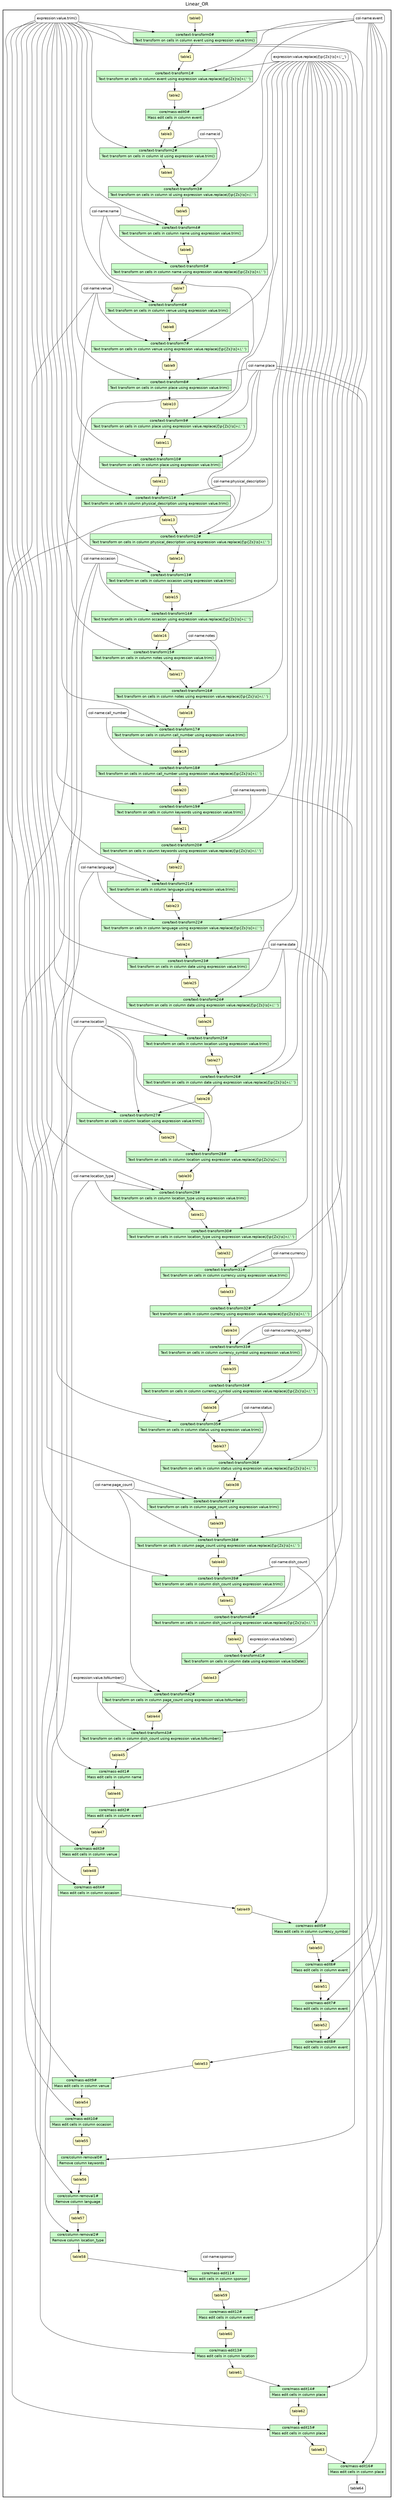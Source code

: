 
/* Start of top-level graph */
digraph Workflow {
rankdir=TB

/* Title for graph */
fontname=Helvetica; fontsize=18; labelloc=t
label=Linear_OR

/* Start of double cluster for drawing box around nodes in workflow */
subgraph cluster_workflow_box_outer { label=""; color=black; penwidth=2
subgraph cluster_workflow_box_inner { label=""; penwidth=0

/* Style for nodes representing atomic programs in workflow */
node[shape=box style=filled fillcolor="#CCFFCC" peripheries=1 fontname=Helvetica]

/* Nodes representing atomic programs in workflow */
"core/text-transform0#" [shape=record rankdir=LR label="{<f0> core/text-transform0# |<f1> Text transform on cells in column event using expression value.trim()}"];
"core/text-transform1#" [shape=record rankdir=LR label="{<f0> core/text-transform1# |<f1> Text transform on cells in column event using expression value.replace(/[\\p\{Zs\}\\s]+/,' ')}"];
"core/mass-edit0#" [shape=record rankdir=LR label="{<f0> core/mass-edit0# |<f1> Mass edit cells in column event}"];
"core/text-transform2#" [shape=record rankdir=LR label="{<f0> core/text-transform2# |<f1> Text transform on cells in column id using expression value.trim()}"];
"core/text-transform3#" [shape=record rankdir=LR label="{<f0> core/text-transform3# |<f1> Text transform on cells in column id using expression value.replace(/[\\p\{Zs\}\\s]+/,' ')}"];
"core/text-transform4#" [shape=record rankdir=LR label="{<f0> core/text-transform4# |<f1> Text transform on cells in column name using expression value.trim()}"];
"core/text-transform5#" [shape=record rankdir=LR label="{<f0> core/text-transform5# |<f1> Text transform on cells in column name using expression value.replace(/[\\p\{Zs\}\\s]+/,' ')}"];
"core/text-transform6#" [shape=record rankdir=LR label="{<f0> core/text-transform6# |<f1> Text transform on cells in column venue using expression value.trim()}"];
"core/text-transform7#" [shape=record rankdir=LR label="{<f0> core/text-transform7# |<f1> Text transform on cells in column venue using expression value.replace(/[\\p\{Zs\}\\s]+/,' ')}"];
"core/text-transform8#" [shape=record rankdir=LR label="{<f0> core/text-transform8# |<f1> Text transform on cells in column place using expression value.trim()}"];
"core/text-transform9#" [shape=record rankdir=LR label="{<f0> core/text-transform9# |<f1> Text transform on cells in column place using expression value.replace(/[\\p\{Zs\}\\s]+/,' ')}"];
"core/text-transform10#" [shape=record rankdir=LR label="{<f0> core/text-transform10# |<f1> Text transform on cells in column place using expression value.trim()}"];
"core/text-transform11#" [shape=record rankdir=LR label="{<f0> core/text-transform11# |<f1> Text transform on cells in column physical_description using expression value.trim()}"];
"core/text-transform12#" [shape=record rankdir=LR label="{<f0> core/text-transform12# |<f1> Text transform on cells in column physical_description using expression value.replace(/[\\p\{Zs\}\\s]+/,' ')}"];
"core/text-transform13#" [shape=record rankdir=LR label="{<f0> core/text-transform13# |<f1> Text transform on cells in column occasion using expression value.trim()}"];
"core/text-transform14#" [shape=record rankdir=LR label="{<f0> core/text-transform14# |<f1> Text transform on cells in column occasion using expression value.replace(/[\\p\{Zs\}\\s]+/,' ')}"];
"core/text-transform15#" [shape=record rankdir=LR label="{<f0> core/text-transform15# |<f1> Text transform on cells in column notes using expression value.trim()}"];
"core/text-transform16#" [shape=record rankdir=LR label="{<f0> core/text-transform16# |<f1> Text transform on cells in column notes using expression value.replace(/[\\p\{Zs\}\\s]+/,' ')}"];
"core/text-transform17#" [shape=record rankdir=LR label="{<f0> core/text-transform17# |<f1> Text transform on cells in column call_number using expression value.trim()}"];
"core/text-transform18#" [shape=record rankdir=LR label="{<f0> core/text-transform18# |<f1> Text transform on cells in column call_number using expression value.replace(/[\\p\{Zs\}\\s]+/,' ')}"];
"core/text-transform19#" [shape=record rankdir=LR label="{<f0> core/text-transform19# |<f1> Text transform on cells in column keywords using expression value.trim()}"];
"core/text-transform20#" [shape=record rankdir=LR label="{<f0> core/text-transform20# |<f1> Text transform on cells in column keywords using expression value.replace(/[\\p\{Zs\}\\s]+/,' ')}"];
"core/text-transform21#" [shape=record rankdir=LR label="{<f0> core/text-transform21# |<f1> Text transform on cells in column language using expression value.trim()}"];
"core/text-transform22#" [shape=record rankdir=LR label="{<f0> core/text-transform22# |<f1> Text transform on cells in column language using expression value.replace(/[\\p\{Zs\}\\s]+/,' ')}"];
"core/text-transform23#" [shape=record rankdir=LR label="{<f0> core/text-transform23# |<f1> Text transform on cells in column date using expression value.trim()}"];
"core/text-transform24#" [shape=record rankdir=LR label="{<f0> core/text-transform24# |<f1> Text transform on cells in column date using expression value.replace(/[\\p\{Zs\}\\s]+/,' ')}"];
"core/text-transform25#" [shape=record rankdir=LR label="{<f0> core/text-transform25# |<f1> Text transform on cells in column location using expression value.trim()}"];
"core/text-transform26#" [shape=record rankdir=LR label="{<f0> core/text-transform26# |<f1> Text transform on cells in column date using expression value.replace(/[\\p\{Zs\}\\s]+/,' ')}"];
"core/text-transform27#" [shape=record rankdir=LR label="{<f0> core/text-transform27# |<f1> Text transform on cells in column location using expression value.trim()}"];
"core/text-transform28#" [shape=record rankdir=LR label="{<f0> core/text-transform28# |<f1> Text transform on cells in column location using expression value.replace(/[\\p\{Zs\}\\s]+/,' ')}"];
"core/text-transform29#" [shape=record rankdir=LR label="{<f0> core/text-transform29# |<f1> Text transform on cells in column location_type using expression value.trim()}"];
"core/text-transform30#" [shape=record rankdir=LR label="{<f0> core/text-transform30# |<f1> Text transform on cells in column location_type using expression value.replace(/[\\p\{Zs\}\\s]+/,' ')}"];
"core/text-transform31#" [shape=record rankdir=LR label="{<f0> core/text-transform31# |<f1> Text transform on cells in column currency using expression value.trim()}"];
"core/text-transform32#" [shape=record rankdir=LR label="{<f0> core/text-transform32# |<f1> Text transform on cells in column currency using expression value.replace(/[\\p\{Zs\}\\s]+/,' ')}"];
"core/text-transform33#" [shape=record rankdir=LR label="{<f0> core/text-transform33# |<f1> Text transform on cells in column currency_symbol using expression value.trim()}"];
"core/text-transform34#" [shape=record rankdir=LR label="{<f0> core/text-transform34# |<f1> Text transform on cells in column currency_symbol using expression value.replace(/[\\p\{Zs\}\\s]+/,' ')}"];
"core/text-transform35#" [shape=record rankdir=LR label="{<f0> core/text-transform35# |<f1> Text transform on cells in column status using expression value.trim()}"];
"core/text-transform36#" [shape=record rankdir=LR label="{<f0> core/text-transform36# |<f1> Text transform on cells in column status using expression value.replace(/[\\p\{Zs\}\\s]+/,' ')}"];
"core/text-transform37#" [shape=record rankdir=LR label="{<f0> core/text-transform37# |<f1> Text transform on cells in column page_count using expression value.trim()}"];
"core/text-transform38#" [shape=record rankdir=LR label="{<f0> core/text-transform38# |<f1> Text transform on cells in column page_count using expression value.replace(/[\\p\{Zs\}\\s]+/,' ')}"];
"core/text-transform39#" [shape=record rankdir=LR label="{<f0> core/text-transform39# |<f1> Text transform on cells in column dish_count using expression value.trim()}"];
"core/text-transform40#" [shape=record rankdir=LR label="{<f0> core/text-transform40# |<f1> Text transform on cells in column dish_count using expression value.replace(/[\\p\{Zs\}\\s]+/,' ')}"];
"core/text-transform41#" [shape=record rankdir=LR label="{<f0> core/text-transform41# |<f1> Text transform on cells in column date using expression value.toDate()}"];
"core/text-transform42#" [shape=record rankdir=LR label="{<f0> core/text-transform42# |<f1> Text transform on cells in column page_count using expression value.toNumber()}"];
"core/text-transform43#" [shape=record rankdir=LR label="{<f0> core/text-transform43# |<f1> Text transform on cells in column dish_count using expression value.toNumber()}"];
"core/mass-edit1#" [shape=record rankdir=LR label="{<f0> core/mass-edit1# |<f1> Mass edit cells in column name}"];
"core/mass-edit2#" [shape=record rankdir=LR label="{<f0> core/mass-edit2# |<f1> Mass edit cells in column event}"];
"core/mass-edit3#" [shape=record rankdir=LR label="{<f0> core/mass-edit3# |<f1> Mass edit cells in column venue}"];
"core/mass-edit4#" [shape=record rankdir=LR label="{<f0> core/mass-edit4# |<f1> Mass edit cells in column occasion}"];
"core/mass-edit5#" [shape=record rankdir=LR label="{<f0> core/mass-edit5# |<f1> Mass edit cells in column currency_symbol}"];
"core/mass-edit6#" [shape=record rankdir=LR label="{<f0> core/mass-edit6# |<f1> Mass edit cells in column event}"];
"core/mass-edit7#" [shape=record rankdir=LR label="{<f0> core/mass-edit7# |<f1> Mass edit cells in column event}"];
"core/mass-edit8#" [shape=record rankdir=LR label="{<f0> core/mass-edit8# |<f1> Mass edit cells in column event}"];
"core/mass-edit9#" [shape=record rankdir=LR label="{<f0> core/mass-edit9# |<f1> Mass edit cells in column venue}"];
"core/mass-edit10#" [shape=record rankdir=LR label="{<f0> core/mass-edit10# |<f1> Mass edit cells in column occasion}"];
"core/column-removal0#" [shape=record rankdir=LR label="{<f0> core/column-removal0# |<f1> Remove column keywords}"];
"core/column-removal1#" [shape=record rankdir=LR label="{<f0> core/column-removal1# |<f1> Remove column language}"];
"core/column-removal2#" [shape=record rankdir=LR label="{<f0> core/column-removal2# |<f1> Remove column location_type}"];
"core/mass-edit11#" [shape=record rankdir=LR label="{<f0> core/mass-edit11# |<f1> Mass edit cells in column sponsor}"];
"core/mass-edit12#" [shape=record rankdir=LR label="{<f0> core/mass-edit12# |<f1> Mass edit cells in column event}"];
"core/mass-edit13#" [shape=record rankdir=LR label="{<f0> core/mass-edit13# |<f1> Mass edit cells in column location}"];
"core/mass-edit14#" [shape=record rankdir=LR label="{<f0> core/mass-edit14# |<f1> Mass edit cells in column place}"];
"core/mass-edit15#" [shape=record rankdir=LR label="{<f0> core/mass-edit15# |<f1> Mass edit cells in column place}"];
"core/mass-edit16#" [shape=record rankdir=LR label="{<f0> core/mass-edit16# |<f1> Mass edit cells in column place}"];

/* Style for nodes representing non-parameter data channels in workflow */
node[shape=box style="rounded,filled" fillcolor="#FFFFCC" peripheries=1 fontname=Helvetica]

/* Nodes for non-parameter data channels in workflow */
table0
table1
table2
table3
table4
table5
table6
table7
table8
table9
table10
table11
table12
table13
table14
table15
table16
table17
table18
table19
table20
table21
table22
table23
table24
table25
table26
table27
table28
table29
table30
table31
table32
table33
table34
table35
table36
table37
table38
table39
table40
table41
table42
table43
table44
table45
table46
table47
table48
table49
table50
table51
table52
table53
table54
table55
table56
table57
table58
table59
table60
table61
table62
table63

/* Style for nodes representing parameter channels in workflow */
node[shape=box style="rounded,filled" fillcolor="#FCFCFC" peripheries=1 fontname=Helvetica]

/* Nodes representing parameter channels in workflow */
"col-name:event"
"expression:value.trim()"
"expression:value.replace(/[\\p{Zs}\\s]+/,'_')"
"col-name:id"
"col-name:name"
"col-name:venue"
"col-name:place"
"col-name:physical_description"
"col-name:occasion"
"col-name:notes"
"col-name:call_number"
"col-name:keywords"
"col-name:language"
"col-name:date"
"col-name:location"
"col-name:location_type"
"col-name:currency"
"col-name:currency_symbol"
"col-name:status"
"col-name:page_count"
"col-name:dish_count"
"expression:value.toDate()"
"expression:value.toNumber()"
"col-name:sponsor"

/* Edges representing connections between programs and channels */
"core/text-transform0#" -> table1
"col-name:event" -> "core/text-transform0#"
"expression:value.trim()" -> "core/text-transform0#"
table0 -> "core/text-transform0#"
"core/text-transform1#" -> table2
"col-name:event" -> "core/text-transform1#"
"expression:value.replace(/[\\p{Zs}\\s]+/,'_')" -> "core/text-transform1#"
table1 -> "core/text-transform1#"
"core/mass-edit0#" -> table3
"col-name:event" -> "core/mass-edit0#"
table2 -> "core/mass-edit0#"
"core/text-transform2#" -> table4
"col-name:id" -> "core/text-transform2#"
"expression:value.trim()" -> "core/text-transform2#"
table3 -> "core/text-transform2#"
"core/text-transform3#" -> table5
"col-name:id" -> "core/text-transform3#"
"expression:value.replace(/[\\p{Zs}\\s]+/,'_')" -> "core/text-transform3#"
table4 -> "core/text-transform3#"
"core/text-transform4#" -> table6
"col-name:name" -> "core/text-transform4#"
"expression:value.trim()" -> "core/text-transform4#"
table5 -> "core/text-transform4#"
"core/text-transform5#" -> table7
"col-name:name" -> "core/text-transform5#"
"expression:value.replace(/[\\p{Zs}\\s]+/,'_')" -> "core/text-transform5#"
table6 -> "core/text-transform5#"
"core/text-transform6#" -> table8
"col-name:venue" -> "core/text-transform6#"
"expression:value.trim()" -> "core/text-transform6#"
table7 -> "core/text-transform6#"
"core/text-transform7#" -> table9
"col-name:venue" -> "core/text-transform7#"
"expression:value.replace(/[\\p{Zs}\\s]+/,'_')" -> "core/text-transform7#"
table8 -> "core/text-transform7#"
"core/text-transform8#" -> table10
"col-name:place" -> "core/text-transform8#"
"expression:value.trim()" -> "core/text-transform8#"
table9 -> "core/text-transform8#"
"core/text-transform9#" -> table11
"col-name:place" -> "core/text-transform9#"
"expression:value.replace(/[\\p{Zs}\\s]+/,'_')" -> "core/text-transform9#"
table10 -> "core/text-transform9#"
"core/text-transform10#" -> table12
"col-name:place" -> "core/text-transform10#"
"expression:value.trim()" -> "core/text-transform10#"
table11 -> "core/text-transform10#"
"core/text-transform11#" -> table13
"col-name:physical_description" -> "core/text-transform11#"
"expression:value.trim()" -> "core/text-transform11#"
table12 -> "core/text-transform11#"
"core/text-transform12#" -> table14
"col-name:physical_description" -> "core/text-transform12#"
"expression:value.replace(/[\\p{Zs}\\s]+/,'_')" -> "core/text-transform12#"
table13 -> "core/text-transform12#"
"core/text-transform13#" -> table15
"col-name:occasion" -> "core/text-transform13#"
"expression:value.trim()" -> "core/text-transform13#"
table14 -> "core/text-transform13#"
"core/text-transform14#" -> table16
"col-name:occasion" -> "core/text-transform14#"
"expression:value.replace(/[\\p{Zs}\\s]+/,'_')" -> "core/text-transform14#"
table15 -> "core/text-transform14#"
"core/text-transform15#" -> table17
"col-name:notes" -> "core/text-transform15#"
"expression:value.trim()" -> "core/text-transform15#"
table16 -> "core/text-transform15#"
"core/text-transform16#" -> table18
"col-name:notes" -> "core/text-transform16#"
"expression:value.replace(/[\\p{Zs}\\s]+/,'_')" -> "core/text-transform16#"
table17 -> "core/text-transform16#"
"core/text-transform17#" -> table19
"col-name:call_number" -> "core/text-transform17#"
"expression:value.trim()" -> "core/text-transform17#"
table18 -> "core/text-transform17#"
"core/text-transform18#" -> table20
"col-name:call_number" -> "core/text-transform18#"
"expression:value.replace(/[\\p{Zs}\\s]+/,'_')" -> "core/text-transform18#"
table19 -> "core/text-transform18#"
"core/text-transform19#" -> table21
"col-name:keywords" -> "core/text-transform19#"
"expression:value.trim()" -> "core/text-transform19#"
table20 -> "core/text-transform19#"
"core/text-transform20#" -> table22
"col-name:keywords" -> "core/text-transform20#"
"expression:value.replace(/[\\p{Zs}\\s]+/,'_')" -> "core/text-transform20#"
table21 -> "core/text-transform20#"
"core/text-transform21#" -> table23
"col-name:language" -> "core/text-transform21#"
"expression:value.trim()" -> "core/text-transform21#"
table22 -> "core/text-transform21#"
"core/text-transform22#" -> table24
"col-name:language" -> "core/text-transform22#"
"expression:value.replace(/[\\p{Zs}\\s]+/,'_')" -> "core/text-transform22#"
table23 -> "core/text-transform22#"
"core/text-transform23#" -> table25
"col-name:date" -> "core/text-transform23#"
"expression:value.trim()" -> "core/text-transform23#"
table24 -> "core/text-transform23#"
"core/text-transform24#" -> table26
"col-name:date" -> "core/text-transform24#"
"expression:value.replace(/[\\p{Zs}\\s]+/,'_')" -> "core/text-transform24#"
table25 -> "core/text-transform24#"
"core/text-transform25#" -> table27
"col-name:location" -> "core/text-transform25#"
"expression:value.trim()" -> "core/text-transform25#"
table26 -> "core/text-transform25#"
"core/text-transform26#" -> table28
"col-name:date" -> "core/text-transform26#"
"expression:value.replace(/[\\p{Zs}\\s]+/,'_')" -> "core/text-transform26#"
table27 -> "core/text-transform26#"
"core/text-transform27#" -> table29
"col-name:location" -> "core/text-transform27#"
"expression:value.trim()" -> "core/text-transform27#"
table28 -> "core/text-transform27#"
"core/text-transform28#" -> table30
"col-name:location" -> "core/text-transform28#"
"expression:value.replace(/[\\p{Zs}\\s]+/,'_')" -> "core/text-transform28#"
table29 -> "core/text-transform28#"
"core/text-transform29#" -> table31
"col-name:location_type" -> "core/text-transform29#"
"expression:value.trim()" -> "core/text-transform29#"
table30 -> "core/text-transform29#"
"core/text-transform30#" -> table32
"col-name:location_type" -> "core/text-transform30#"
"expression:value.replace(/[\\p{Zs}\\s]+/,'_')" -> "core/text-transform30#"
table31 -> "core/text-transform30#"
"core/text-transform31#" -> table33
"col-name:currency" -> "core/text-transform31#"
"expression:value.trim()" -> "core/text-transform31#"
table32 -> "core/text-transform31#"
"core/text-transform32#" -> table34
"col-name:currency" -> "core/text-transform32#"
"expression:value.replace(/[\\p{Zs}\\s]+/,'_')" -> "core/text-transform32#"
table33 -> "core/text-transform32#"
"core/text-transform33#" -> table35
"col-name:currency_symbol" -> "core/text-transform33#"
"expression:value.trim()" -> "core/text-transform33#"
table34 -> "core/text-transform33#"
"core/text-transform34#" -> table36
"col-name:currency_symbol" -> "core/text-transform34#"
"expression:value.replace(/[\\p{Zs}\\s]+/,'_')" -> "core/text-transform34#"
table35 -> "core/text-transform34#"
"core/text-transform35#" -> table37
"col-name:status" -> "core/text-transform35#"
"expression:value.trim()" -> "core/text-transform35#"
table36 -> "core/text-transform35#"
"core/text-transform36#" -> table38
"col-name:status" -> "core/text-transform36#"
"expression:value.replace(/[\\p{Zs}\\s]+/,'_')" -> "core/text-transform36#"
table37 -> "core/text-transform36#"
"core/text-transform37#" -> table39
"col-name:page_count" -> "core/text-transform37#"
"expression:value.trim()" -> "core/text-transform37#"
table38 -> "core/text-transform37#"
"core/text-transform38#" -> table40
"col-name:page_count" -> "core/text-transform38#"
"expression:value.replace(/[\\p{Zs}\\s]+/,'_')" -> "core/text-transform38#"
table39 -> "core/text-transform38#"
"core/text-transform39#" -> table41
"col-name:dish_count" -> "core/text-transform39#"
"expression:value.trim()" -> "core/text-transform39#"
table40 -> "core/text-transform39#"
"core/text-transform40#" -> table42
"col-name:dish_count" -> "core/text-transform40#"
"expression:value.replace(/[\\p{Zs}\\s]+/,'_')" -> "core/text-transform40#"
table41 -> "core/text-transform40#"
"core/text-transform41#" -> table43
"col-name:date" -> "core/text-transform41#"
"expression:value.toDate()" -> "core/text-transform41#"
table42 -> "core/text-transform41#"
"core/text-transform42#" -> table44
"col-name:page_count" -> "core/text-transform42#"
"expression:value.toNumber()" -> "core/text-transform42#"
table43 -> "core/text-transform42#"
"core/text-transform43#" -> table45
"col-name:dish_count" -> "core/text-transform43#"
"expression:value.toNumber()" -> "core/text-transform43#"
table44 -> "core/text-transform43#"
"core/mass-edit1#" -> table46
"col-name:name" -> "core/mass-edit1#"
table45 -> "core/mass-edit1#"
"core/mass-edit2#" -> table47
"col-name:event" -> "core/mass-edit2#"
table46 -> "core/mass-edit2#"
"core/mass-edit3#" -> table48
"col-name:venue" -> "core/mass-edit3#"
table47 -> "core/mass-edit3#"
"core/mass-edit4#" -> table49
"col-name:occasion" -> "core/mass-edit4#"
table48 -> "core/mass-edit4#"
"core/mass-edit5#" -> table50
"col-name:currency_symbol" -> "core/mass-edit5#"
table49 -> "core/mass-edit5#"
"core/mass-edit6#" -> table51
"col-name:event" -> "core/mass-edit6#"
table50 -> "core/mass-edit6#"
"core/mass-edit7#" -> table52
"col-name:event" -> "core/mass-edit7#"
table51 -> "core/mass-edit7#"
"core/mass-edit8#" -> table53
"col-name:event" -> "core/mass-edit8#"
table52 -> "core/mass-edit8#"
"core/mass-edit9#" -> table54
"col-name:venue" -> "core/mass-edit9#"
table53 -> "core/mass-edit9#"
"core/mass-edit10#" -> table55
"col-name:occasion" -> "core/mass-edit10#"
table54 -> "core/mass-edit10#"
"core/column-removal0#" -> table56
"col-name:keywords" -> "core/column-removal0#"
table55 -> "core/column-removal0#"
"core/column-removal1#" -> table57
"col-name:language" -> "core/column-removal1#"
table56 -> "core/column-removal1#"
"core/column-removal2#" -> table58
"col-name:location_type" -> "core/column-removal2#"
table57 -> "core/column-removal2#"
"core/mass-edit11#" -> table59
"col-name:sponsor" -> "core/mass-edit11#"
table58 -> "core/mass-edit11#"
"core/mass-edit12#" -> table60
"col-name:event" -> "core/mass-edit12#"
table59 -> "core/mass-edit12#"
"core/mass-edit13#" -> table61
"col-name:location" -> "core/mass-edit13#"
table60 -> "core/mass-edit13#"
"core/mass-edit14#" -> table62
"col-name:place" -> "core/mass-edit14#"
table61 -> "core/mass-edit14#"
"core/mass-edit15#" -> table63
"col-name:place" -> "core/mass-edit15#"
table62 -> "core/mass-edit15#"
"core/mass-edit16#" -> table64
"col-name:place" -> "core/mass-edit16#"
table63 -> "core/mass-edit16#"

/* End of double cluster for drawing box around nodes in workflow */
}}

/* End of top-level graph */
}
